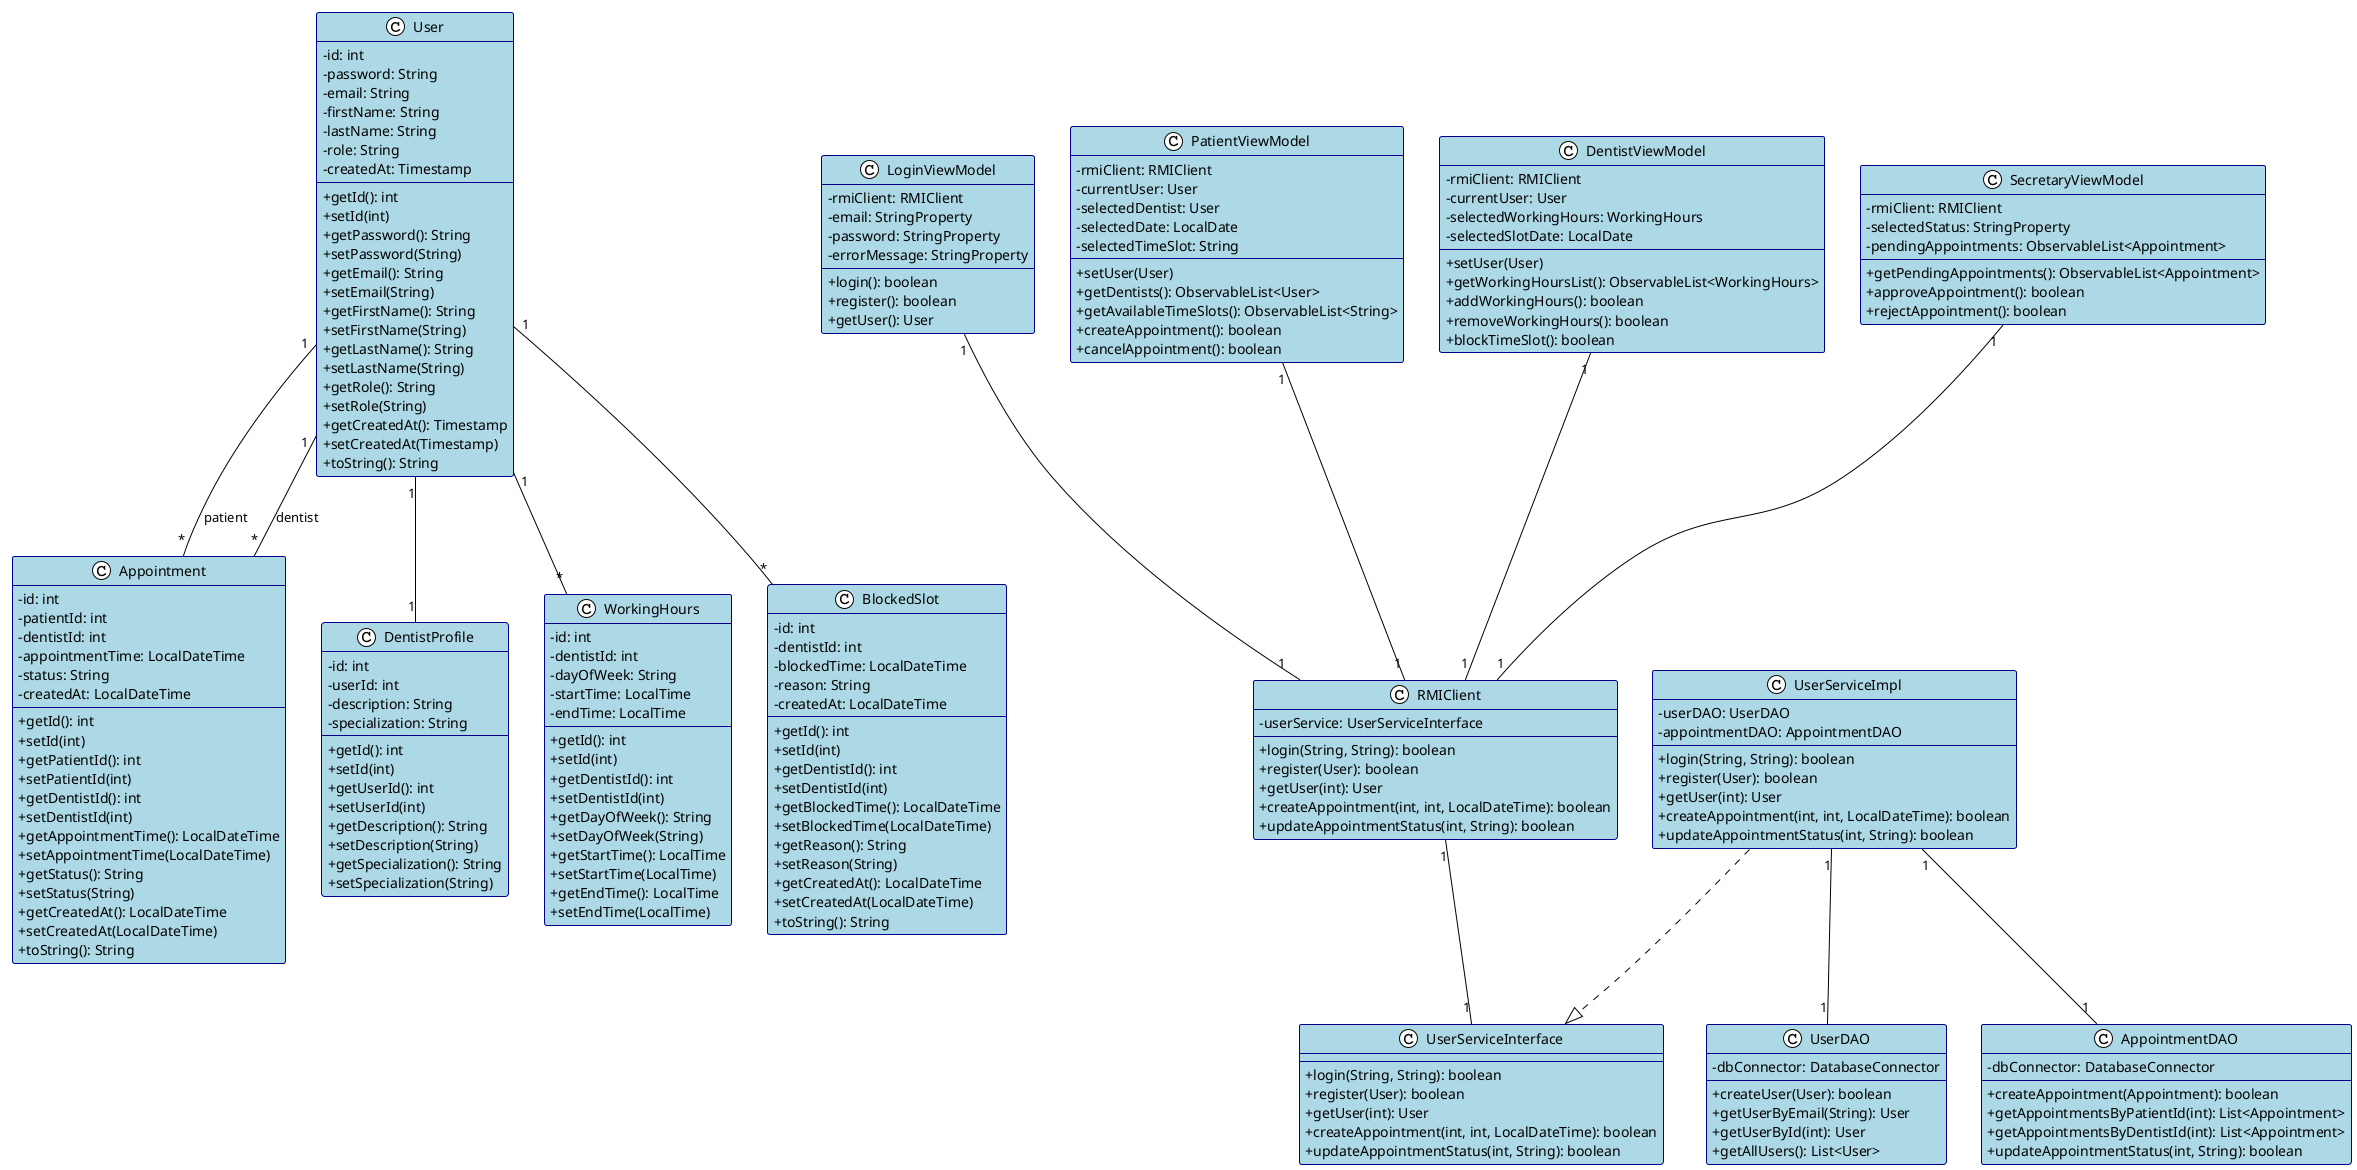 @startuml SEP2_Class_Diagram
!theme plain
skinparam classAttributeIconSize 0
skinparam backgroundColor white
skinparam class {
    BackgroundColor LightBlue
    BorderColor DarkBlue
    FontColor Black
}

' Model Classes
class User {
    -id: int
    -password: String
    -email: String
    -firstName: String
    -lastName: String
    -role: String
    -createdAt: Timestamp
    --
    +getId(): int
    +setId(int)
    +getPassword(): String
    +setPassword(String)
    +getEmail(): String
    +setEmail(String)
    +getFirstName(): String
    +setFirstName(String)
    +getLastName(): String
    +setLastName(String)
    +getRole(): String
    +setRole(String)
    +getCreatedAt(): Timestamp
    +setCreatedAt(Timestamp)
    +toString(): String
}

class Appointment {
    -id: int
    -patientId: int
    -dentistId: int
    -appointmentTime: LocalDateTime
    -status: String
    -createdAt: LocalDateTime
    --
    +getId(): int
    +setId(int)
    +getPatientId(): int
    +setPatientId(int)
    +getDentistId(): int
    +setDentistId(int)
    +getAppointmentTime(): LocalDateTime
    +setAppointmentTime(LocalDateTime)
    +getStatus(): String
    +setStatus(String)
    +getCreatedAt(): LocalDateTime
    +setCreatedAt(LocalDateTime)
    +toString(): String
}

class DentistProfile {
    -id: int
    -userId: int
    -description: String
    -specialization: String
    --
    +getId(): int
    +setId(int)
    +getUserId(): int
    +setUserId(int)
    +getDescription(): String
    +setDescription(String)
    +getSpecialization(): String
    +setSpecialization(String)
}

class WorkingHours {
    -id: int
    -dentistId: int
    -dayOfWeek: String
    -startTime: LocalTime
    -endTime: LocalTime
    --
    +getId(): int
    +setId(int)
    +getDentistId(): int
    +setDentistId(int)
    +getDayOfWeek(): String
    +setDayOfWeek(String)
    +getStartTime(): LocalTime
    +setStartTime(LocalTime)
    +getEndTime(): LocalTime
    +setEndTime(LocalTime)
}

class BlockedSlot {
    -id: int
    -dentistId: int
    -blockedTime: LocalDateTime
    -reason: String
    -createdAt: LocalDateTime
    --
    +getId(): int
    +setId(int)
    +getDentistId(): int
    +setDentistId(int)
    +getBlockedTime(): LocalDateTime
    +setBlockedTime(LocalDateTime)
    +getReason(): String
    +setReason(String)
    +getCreatedAt(): LocalDateTime
    +setCreatedAt(LocalDateTime)
    +toString(): String
}

' ViewModel Classes
class LoginViewModel {
    -rmiClient: RMIClient
    -email: StringProperty
    -password: StringProperty
    -errorMessage: StringProperty
    --
    +login(): boolean
    +register(): boolean
    +getUser(): User
}

class PatientViewModel {
    -rmiClient: RMIClient
    -currentUser: User
    -selectedDentist: User
    -selectedDate: LocalDate
    -selectedTimeSlot: String
    --
    +setUser(User)
    +getDentists(): ObservableList<User>
    +getAvailableTimeSlots(): ObservableList<String>
    +createAppointment(): boolean
    +cancelAppointment(): boolean
}

class DentistViewModel {
    -rmiClient: RMIClient
    -currentUser: User
    -selectedWorkingHours: WorkingHours
    -selectedSlotDate: LocalDate
    --
    +setUser(User)
    +getWorkingHoursList(): ObservableList<WorkingHours>
    +addWorkingHours(): boolean
    +removeWorkingHours(): boolean
    +blockTimeSlot(): boolean
}

class SecretaryViewModel {
    -rmiClient: RMIClient
    -selectedStatus: StringProperty
    -pendingAppointments: ObservableList<Appointment>
    --
    +getPendingAppointments(): ObservableList<Appointment>
    +approveAppointment(): boolean
    +rejectAppointment(): boolean
}

' Service Classes
class RMIClient {
    -userService: UserServiceInterface
    --
    +login(String, String): boolean
    +register(User): boolean
    +getUser(int): User
    +createAppointment(int, int, LocalDateTime): boolean
    +updateAppointmentStatus(int, String): boolean
}

class UserServiceInterface {
    +login(String, String): boolean
    +register(User): boolean
    +getUser(int): User
    +createAppointment(int, int, LocalDateTime): boolean
    +updateAppointmentStatus(int, String): boolean
}

class UserServiceImpl {
    -userDAO: UserDAO
    -appointmentDAO: AppointmentDAO
    --
    +login(String, String): boolean
    +register(User): boolean
    +getUser(int): User
    +createAppointment(int, int, LocalDateTime): boolean
    +updateAppointmentStatus(int, String): boolean
}

' DAO Classes
class UserDAO {
    -dbConnector: DatabaseConnector
    --
    +createUser(User): boolean
    +getUserByEmail(String): User
    +getUserById(int): User
    +getAllUsers(): List<User>
}

class AppointmentDAO {
    -dbConnector: DatabaseConnector
    --
    +createAppointment(Appointment): boolean
    +getAppointmentsByPatientId(int): List<Appointment>
    +getAppointmentsByDentistId(int): List<Appointment>
    +updateAppointmentStatus(int, String): boolean
}

' Relationships
User "1" -- "1" DentistProfile
User "1" -- "*" Appointment : patient
User "1" -- "*" Appointment : dentist
User "1" -- "*" WorkingHours
User "1" -- "*" BlockedSlot

LoginViewModel "1" -- "1" RMIClient
PatientViewModel "1" -- "1" RMIClient
DentistViewModel "1" -- "1" RMIClient
SecretaryViewModel "1" -- "1" RMIClient

RMIClient "1" -- "1" UserServiceInterface
UserServiceImpl ..|> UserServiceInterface

UserServiceImpl "1" -- "1" UserDAO
UserServiceImpl "1" -- "1" AppointmentDAO

@enduml 
